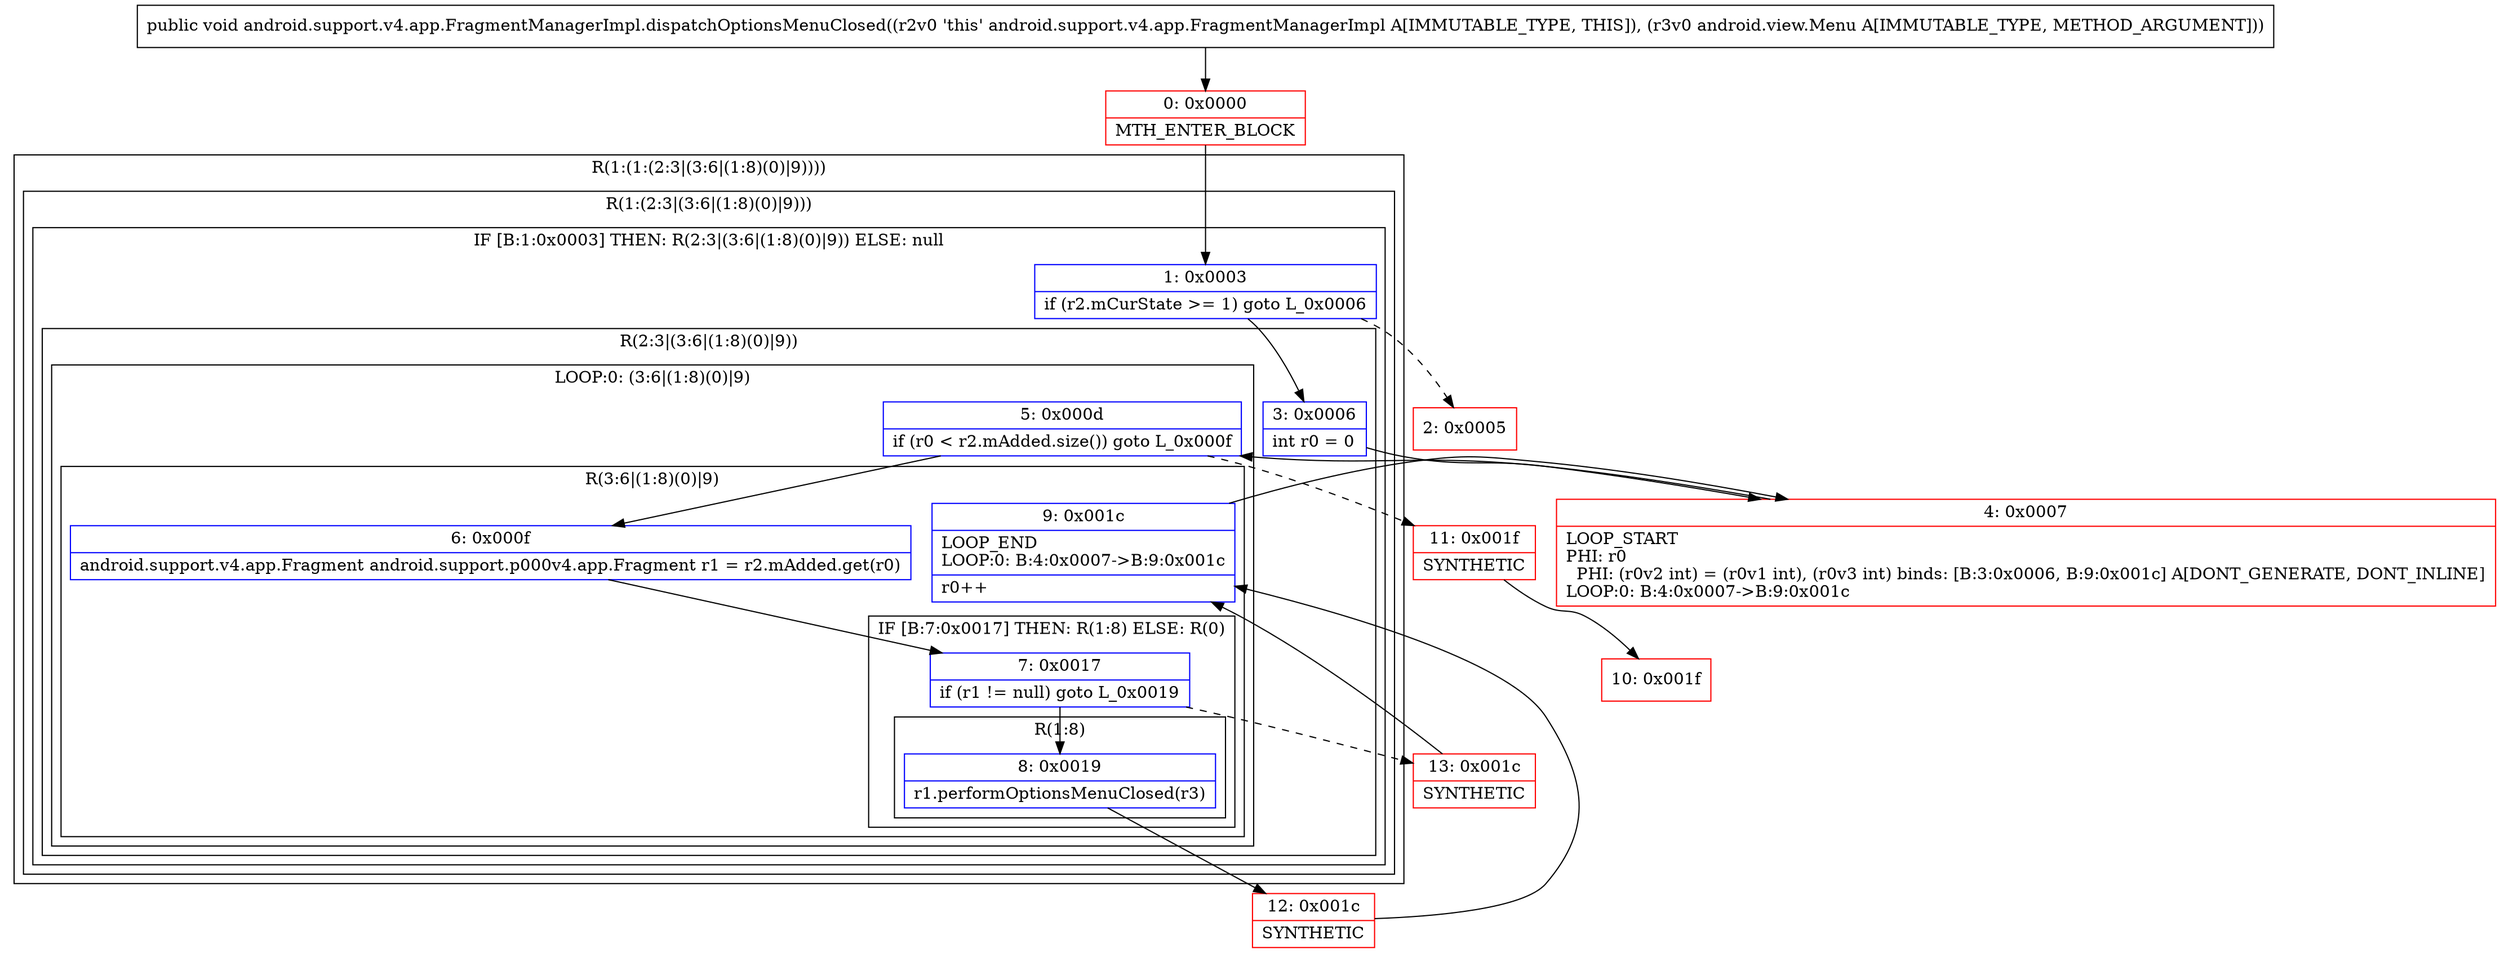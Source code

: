 digraph "CFG forandroid.support.v4.app.FragmentManagerImpl.dispatchOptionsMenuClosed(Landroid\/view\/Menu;)V" {
subgraph cluster_Region_614245353 {
label = "R(1:(1:(2:3|(3:6|(1:8)(0)|9))))";
node [shape=record,color=blue];
subgraph cluster_Region_709251517 {
label = "R(1:(2:3|(3:6|(1:8)(0)|9)))";
node [shape=record,color=blue];
subgraph cluster_IfRegion_764489035 {
label = "IF [B:1:0x0003] THEN: R(2:3|(3:6|(1:8)(0)|9)) ELSE: null";
node [shape=record,color=blue];
Node_1 [shape=record,label="{1\:\ 0x0003|if (r2.mCurState \>= 1) goto L_0x0006\l}"];
subgraph cluster_Region_1418523197 {
label = "R(2:3|(3:6|(1:8)(0)|9))";
node [shape=record,color=blue];
Node_3 [shape=record,label="{3\:\ 0x0006|int r0 = 0\l}"];
subgraph cluster_LoopRegion_806182084 {
label = "LOOP:0: (3:6|(1:8)(0)|9)";
node [shape=record,color=blue];
Node_5 [shape=record,label="{5\:\ 0x000d|if (r0 \< r2.mAdded.size()) goto L_0x000f\l}"];
subgraph cluster_Region_1597201578 {
label = "R(3:6|(1:8)(0)|9)";
node [shape=record,color=blue];
Node_6 [shape=record,label="{6\:\ 0x000f|android.support.v4.app.Fragment android.support.p000v4.app.Fragment r1 = r2.mAdded.get(r0)\l}"];
subgraph cluster_IfRegion_417493900 {
label = "IF [B:7:0x0017] THEN: R(1:8) ELSE: R(0)";
node [shape=record,color=blue];
Node_7 [shape=record,label="{7\:\ 0x0017|if (r1 != null) goto L_0x0019\l}"];
subgraph cluster_Region_734820279 {
label = "R(1:8)";
node [shape=record,color=blue];
Node_8 [shape=record,label="{8\:\ 0x0019|r1.performOptionsMenuClosed(r3)\l}"];
}
subgraph cluster_Region_471281842 {
label = "R(0)";
node [shape=record,color=blue];
}
}
Node_9 [shape=record,label="{9\:\ 0x001c|LOOP_END\lLOOP:0: B:4:0x0007\-\>B:9:0x001c\l|r0++\l}"];
}
}
}
}
}
}
Node_0 [shape=record,color=red,label="{0\:\ 0x0000|MTH_ENTER_BLOCK\l}"];
Node_2 [shape=record,color=red,label="{2\:\ 0x0005}"];
Node_4 [shape=record,color=red,label="{4\:\ 0x0007|LOOP_START\lPHI: r0 \l  PHI: (r0v2 int) = (r0v1 int), (r0v3 int) binds: [B:3:0x0006, B:9:0x001c] A[DONT_GENERATE, DONT_INLINE]\lLOOP:0: B:4:0x0007\-\>B:9:0x001c\l}"];
Node_10 [shape=record,color=red,label="{10\:\ 0x001f}"];
Node_11 [shape=record,color=red,label="{11\:\ 0x001f|SYNTHETIC\l}"];
Node_12 [shape=record,color=red,label="{12\:\ 0x001c|SYNTHETIC\l}"];
Node_13 [shape=record,color=red,label="{13\:\ 0x001c|SYNTHETIC\l}"];
MethodNode[shape=record,label="{public void android.support.v4.app.FragmentManagerImpl.dispatchOptionsMenuClosed((r2v0 'this' android.support.v4.app.FragmentManagerImpl A[IMMUTABLE_TYPE, THIS]), (r3v0 android.view.Menu A[IMMUTABLE_TYPE, METHOD_ARGUMENT])) }"];
MethodNode -> Node_0;
Node_1 -> Node_2[style=dashed];
Node_1 -> Node_3;
Node_3 -> Node_4;
Node_5 -> Node_6;
Node_5 -> Node_11[style=dashed];
Node_6 -> Node_7;
Node_7 -> Node_8;
Node_7 -> Node_13[style=dashed];
Node_8 -> Node_12;
Node_9 -> Node_4;
Node_0 -> Node_1;
Node_4 -> Node_5;
Node_11 -> Node_10;
Node_12 -> Node_9;
Node_13 -> Node_9;
}

